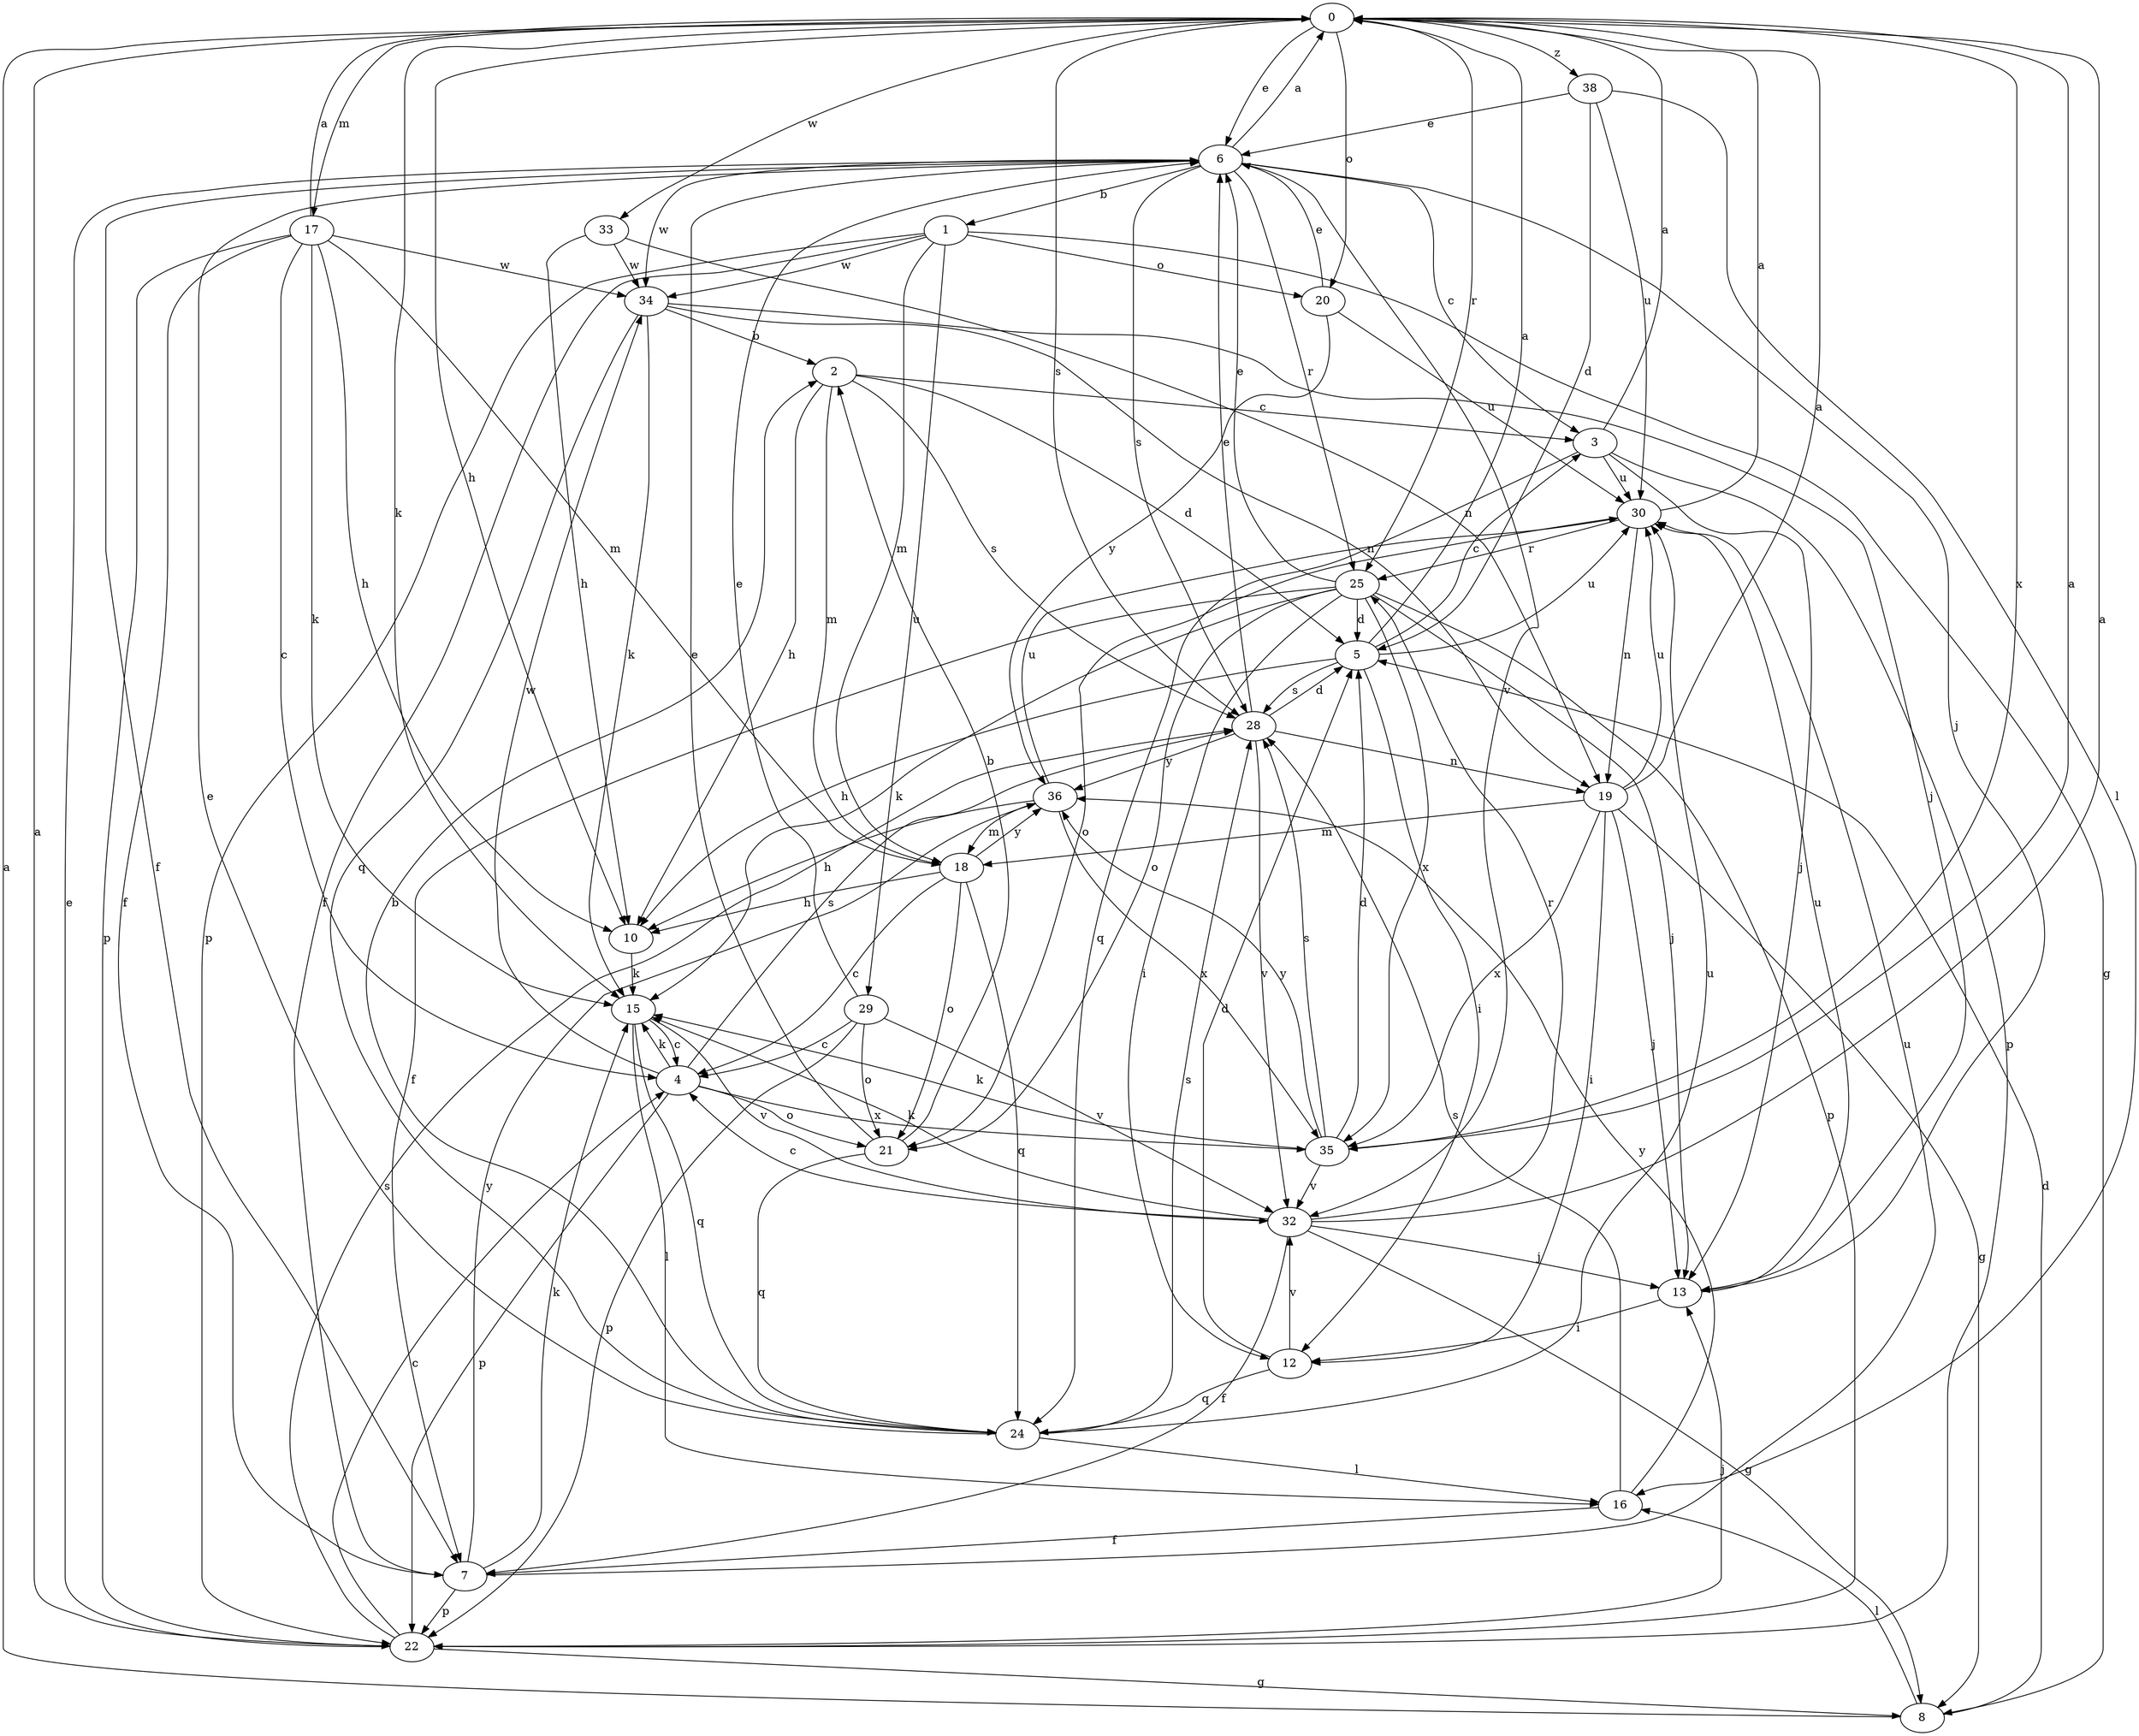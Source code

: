 strict digraph  {
0;
1;
2;
3;
4;
5;
6;
7;
8;
10;
12;
13;
15;
16;
17;
18;
19;
20;
21;
22;
24;
25;
28;
29;
30;
32;
33;
34;
35;
36;
38;
0 -> 6  [label=e];
0 -> 10  [label=h];
0 -> 15  [label=k];
0 -> 17  [label=m];
0 -> 20  [label=o];
0 -> 25  [label=r];
0 -> 28  [label=s];
0 -> 33  [label=w];
0 -> 35  [label=x];
0 -> 38  [label=z];
1 -> 7  [label=f];
1 -> 8  [label=g];
1 -> 18  [label=m];
1 -> 20  [label=o];
1 -> 22  [label=p];
1 -> 29  [label=u];
1 -> 34  [label=w];
2 -> 3  [label=c];
2 -> 5  [label=d];
2 -> 10  [label=h];
2 -> 18  [label=m];
2 -> 28  [label=s];
3 -> 0  [label=a];
3 -> 13  [label=j];
3 -> 22  [label=p];
3 -> 24  [label=q];
3 -> 30  [label=u];
4 -> 15  [label=k];
4 -> 21  [label=o];
4 -> 22  [label=p];
4 -> 28  [label=s];
4 -> 34  [label=w];
4 -> 35  [label=x];
5 -> 0  [label=a];
5 -> 3  [label=c];
5 -> 10  [label=h];
5 -> 12  [label=i];
5 -> 28  [label=s];
5 -> 30  [label=u];
6 -> 0  [label=a];
6 -> 1  [label=b];
6 -> 3  [label=c];
6 -> 7  [label=f];
6 -> 13  [label=j];
6 -> 25  [label=r];
6 -> 28  [label=s];
6 -> 32  [label=v];
6 -> 34  [label=w];
7 -> 15  [label=k];
7 -> 22  [label=p];
7 -> 30  [label=u];
7 -> 36  [label=y];
8 -> 0  [label=a];
8 -> 5  [label=d];
8 -> 16  [label=l];
10 -> 15  [label=k];
12 -> 5  [label=d];
12 -> 24  [label=q];
12 -> 32  [label=v];
13 -> 12  [label=i];
13 -> 30  [label=u];
15 -> 4  [label=c];
15 -> 16  [label=l];
15 -> 24  [label=q];
15 -> 32  [label=v];
16 -> 7  [label=f];
16 -> 28  [label=s];
16 -> 36  [label=y];
17 -> 0  [label=a];
17 -> 4  [label=c];
17 -> 7  [label=f];
17 -> 10  [label=h];
17 -> 15  [label=k];
17 -> 18  [label=m];
17 -> 22  [label=p];
17 -> 34  [label=w];
18 -> 4  [label=c];
18 -> 10  [label=h];
18 -> 21  [label=o];
18 -> 24  [label=q];
18 -> 36  [label=y];
19 -> 0  [label=a];
19 -> 8  [label=g];
19 -> 12  [label=i];
19 -> 13  [label=j];
19 -> 18  [label=m];
19 -> 30  [label=u];
19 -> 35  [label=x];
20 -> 6  [label=e];
20 -> 30  [label=u];
20 -> 36  [label=y];
21 -> 2  [label=b];
21 -> 6  [label=e];
21 -> 24  [label=q];
22 -> 0  [label=a];
22 -> 4  [label=c];
22 -> 6  [label=e];
22 -> 8  [label=g];
22 -> 13  [label=j];
22 -> 28  [label=s];
24 -> 2  [label=b];
24 -> 6  [label=e];
24 -> 16  [label=l];
24 -> 28  [label=s];
24 -> 30  [label=u];
25 -> 5  [label=d];
25 -> 6  [label=e];
25 -> 7  [label=f];
25 -> 12  [label=i];
25 -> 13  [label=j];
25 -> 15  [label=k];
25 -> 21  [label=o];
25 -> 22  [label=p];
25 -> 35  [label=x];
28 -> 5  [label=d];
28 -> 6  [label=e];
28 -> 19  [label=n];
28 -> 32  [label=v];
28 -> 36  [label=y];
29 -> 4  [label=c];
29 -> 6  [label=e];
29 -> 21  [label=o];
29 -> 22  [label=p];
29 -> 32  [label=v];
30 -> 0  [label=a];
30 -> 19  [label=n];
30 -> 21  [label=o];
30 -> 25  [label=r];
32 -> 0  [label=a];
32 -> 4  [label=c];
32 -> 7  [label=f];
32 -> 8  [label=g];
32 -> 13  [label=j];
32 -> 15  [label=k];
32 -> 25  [label=r];
33 -> 10  [label=h];
33 -> 19  [label=n];
33 -> 34  [label=w];
34 -> 2  [label=b];
34 -> 13  [label=j];
34 -> 15  [label=k];
34 -> 19  [label=n];
34 -> 24  [label=q];
35 -> 0  [label=a];
35 -> 5  [label=d];
35 -> 15  [label=k];
35 -> 28  [label=s];
35 -> 32  [label=v];
35 -> 36  [label=y];
36 -> 10  [label=h];
36 -> 18  [label=m];
36 -> 30  [label=u];
36 -> 35  [label=x];
38 -> 5  [label=d];
38 -> 6  [label=e];
38 -> 16  [label=l];
38 -> 30  [label=u];
}
